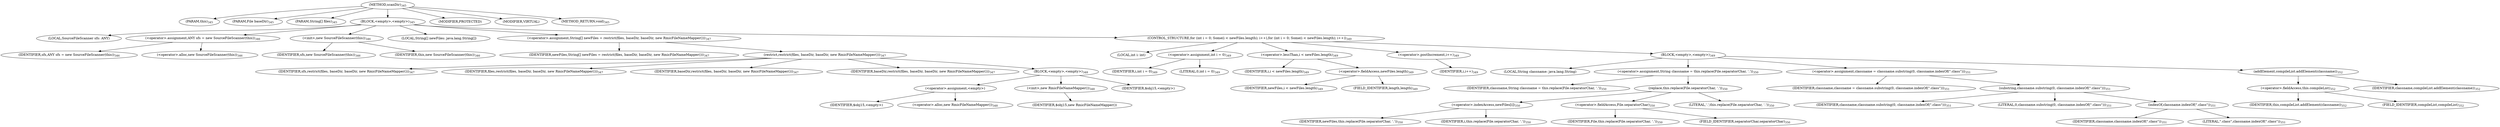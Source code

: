 digraph "scanDir" {  
"840" [label = <(METHOD,scanDir)<SUB>345</SUB>> ]
"54" [label = <(PARAM,this)<SUB>345</SUB>> ]
"841" [label = <(PARAM,File baseDir)<SUB>345</SUB>> ]
"842" [label = <(PARAM,String[] files)<SUB>345</SUB>> ]
"843" [label = <(BLOCK,&lt;empty&gt;,&lt;empty&gt;)<SUB>345</SUB>> ]
"56" [label = <(LOCAL,SourceFileScanner sfs: ANY)> ]
"844" [label = <(&lt;operator&gt;.assignment,ANY sfs = new SourceFileScanner(this))<SUB>346</SUB>> ]
"845" [label = <(IDENTIFIER,sfs,ANY sfs = new SourceFileScanner(this))<SUB>346</SUB>> ]
"846" [label = <(&lt;operator&gt;.alloc,new SourceFileScanner(this))<SUB>346</SUB>> ]
"847" [label = <(&lt;init&gt;,new SourceFileScanner(this))<SUB>346</SUB>> ]
"55" [label = <(IDENTIFIER,sfs,new SourceFileScanner(this))<SUB>346</SUB>> ]
"53" [label = <(IDENTIFIER,this,new SourceFileScanner(this))<SUB>346</SUB>> ]
"848" [label = <(LOCAL,String[] newFiles: java.lang.String[])> ]
"849" [label = <(&lt;operator&gt;.assignment,String[] newFiles = restrict(files, baseDir, baseDir, new RmicFileNameMapper()))<SUB>347</SUB>> ]
"850" [label = <(IDENTIFIER,newFiles,String[] newFiles = restrict(files, baseDir, baseDir, new RmicFileNameMapper()))<SUB>347</SUB>> ]
"851" [label = <(restrict,restrict(files, baseDir, baseDir, new RmicFileNameMapper()))<SUB>347</SUB>> ]
"852" [label = <(IDENTIFIER,sfs,restrict(files, baseDir, baseDir, new RmicFileNameMapper()))<SUB>347</SUB>> ]
"853" [label = <(IDENTIFIER,files,restrict(files, baseDir, baseDir, new RmicFileNameMapper()))<SUB>347</SUB>> ]
"854" [label = <(IDENTIFIER,baseDir,restrict(files, baseDir, baseDir, new RmicFileNameMapper()))<SUB>347</SUB>> ]
"855" [label = <(IDENTIFIER,baseDir,restrict(files, baseDir, baseDir, new RmicFileNameMapper()))<SUB>347</SUB>> ]
"856" [label = <(BLOCK,&lt;empty&gt;,&lt;empty&gt;)<SUB>348</SUB>> ]
"857" [label = <(&lt;operator&gt;.assignment,&lt;empty&gt;)> ]
"858" [label = <(IDENTIFIER,$obj15,&lt;empty&gt;)> ]
"859" [label = <(&lt;operator&gt;.alloc,new RmicFileNameMapper())<SUB>348</SUB>> ]
"860" [label = <(&lt;init&gt;,new RmicFileNameMapper())<SUB>348</SUB>> ]
"861" [label = <(IDENTIFIER,$obj15,new RmicFileNameMapper())> ]
"862" [label = <(IDENTIFIER,$obj15,&lt;empty&gt;)> ]
"863" [label = <(CONTROL_STRUCTURE,for (int i = 0; Some(i &lt; newFiles.length); i++),for (int i = 0; Some(i &lt; newFiles.length); i++))<SUB>349</SUB>> ]
"864" [label = <(LOCAL,int i: int)> ]
"865" [label = <(&lt;operator&gt;.assignment,int i = 0)<SUB>349</SUB>> ]
"866" [label = <(IDENTIFIER,i,int i = 0)<SUB>349</SUB>> ]
"867" [label = <(LITERAL,0,int i = 0)<SUB>349</SUB>> ]
"868" [label = <(&lt;operator&gt;.lessThan,i &lt; newFiles.length)<SUB>349</SUB>> ]
"869" [label = <(IDENTIFIER,i,i &lt; newFiles.length)<SUB>349</SUB>> ]
"870" [label = <(&lt;operator&gt;.fieldAccess,newFiles.length)<SUB>349</SUB>> ]
"871" [label = <(IDENTIFIER,newFiles,i &lt; newFiles.length)<SUB>349</SUB>> ]
"872" [label = <(FIELD_IDENTIFIER,length,length)<SUB>349</SUB>> ]
"873" [label = <(&lt;operator&gt;.postIncrement,i++)<SUB>349</SUB>> ]
"874" [label = <(IDENTIFIER,i,i++)<SUB>349</SUB>> ]
"875" [label = <(BLOCK,&lt;empty&gt;,&lt;empty&gt;)<SUB>349</SUB>> ]
"876" [label = <(LOCAL,String classname: java.lang.String)> ]
"877" [label = <(&lt;operator&gt;.assignment,String classname = this.replace(File.separatorChar, '.'))<SUB>350</SUB>> ]
"878" [label = <(IDENTIFIER,classname,String classname = this.replace(File.separatorChar, '.'))<SUB>350</SUB>> ]
"879" [label = <(replace,this.replace(File.separatorChar, '.'))<SUB>350</SUB>> ]
"880" [label = <(&lt;operator&gt;.indexAccess,newFiles[i])<SUB>350</SUB>> ]
"881" [label = <(IDENTIFIER,newFiles,this.replace(File.separatorChar, '.'))<SUB>350</SUB>> ]
"882" [label = <(IDENTIFIER,i,this.replace(File.separatorChar, '.'))<SUB>350</SUB>> ]
"883" [label = <(&lt;operator&gt;.fieldAccess,File.separatorChar)<SUB>350</SUB>> ]
"884" [label = <(IDENTIFIER,File,this.replace(File.separatorChar, '.'))<SUB>350</SUB>> ]
"885" [label = <(FIELD_IDENTIFIER,separatorChar,separatorChar)<SUB>350</SUB>> ]
"886" [label = <(LITERAL,'.',this.replace(File.separatorChar, '.'))<SUB>350</SUB>> ]
"887" [label = <(&lt;operator&gt;.assignment,classname = classname.substring(0, classname.indexOf(&quot;.class&quot;)))<SUB>351</SUB>> ]
"888" [label = <(IDENTIFIER,classname,classname = classname.substring(0, classname.indexOf(&quot;.class&quot;)))<SUB>351</SUB>> ]
"889" [label = <(substring,classname.substring(0, classname.indexOf(&quot;.class&quot;)))<SUB>351</SUB>> ]
"890" [label = <(IDENTIFIER,classname,classname.substring(0, classname.indexOf(&quot;.class&quot;)))<SUB>351</SUB>> ]
"891" [label = <(LITERAL,0,classname.substring(0, classname.indexOf(&quot;.class&quot;)))<SUB>351</SUB>> ]
"892" [label = <(indexOf,classname.indexOf(&quot;.class&quot;))<SUB>351</SUB>> ]
"893" [label = <(IDENTIFIER,classname,classname.indexOf(&quot;.class&quot;))<SUB>351</SUB>> ]
"894" [label = <(LITERAL,&quot;.class&quot;,classname.indexOf(&quot;.class&quot;))<SUB>351</SUB>> ]
"895" [label = <(addElement,compileList.addElement(classname))<SUB>352</SUB>> ]
"896" [label = <(&lt;operator&gt;.fieldAccess,this.compileList)<SUB>352</SUB>> ]
"897" [label = <(IDENTIFIER,this,compileList.addElement(classname))<SUB>352</SUB>> ]
"898" [label = <(FIELD_IDENTIFIER,compileList,compileList)<SUB>352</SUB>> ]
"899" [label = <(IDENTIFIER,classname,compileList.addElement(classname))<SUB>352</SUB>> ]
"900" [label = <(MODIFIER,PROTECTED)> ]
"901" [label = <(MODIFIER,VIRTUAL)> ]
"902" [label = <(METHOD_RETURN,void)<SUB>345</SUB>> ]
  "840" -> "54" 
  "840" -> "841" 
  "840" -> "842" 
  "840" -> "843" 
  "840" -> "900" 
  "840" -> "901" 
  "840" -> "902" 
  "843" -> "56" 
  "843" -> "844" 
  "843" -> "847" 
  "843" -> "848" 
  "843" -> "849" 
  "843" -> "863" 
  "844" -> "845" 
  "844" -> "846" 
  "847" -> "55" 
  "847" -> "53" 
  "849" -> "850" 
  "849" -> "851" 
  "851" -> "852" 
  "851" -> "853" 
  "851" -> "854" 
  "851" -> "855" 
  "851" -> "856" 
  "856" -> "857" 
  "856" -> "860" 
  "856" -> "862" 
  "857" -> "858" 
  "857" -> "859" 
  "860" -> "861" 
  "863" -> "864" 
  "863" -> "865" 
  "863" -> "868" 
  "863" -> "873" 
  "863" -> "875" 
  "865" -> "866" 
  "865" -> "867" 
  "868" -> "869" 
  "868" -> "870" 
  "870" -> "871" 
  "870" -> "872" 
  "873" -> "874" 
  "875" -> "876" 
  "875" -> "877" 
  "875" -> "887" 
  "875" -> "895" 
  "877" -> "878" 
  "877" -> "879" 
  "879" -> "880" 
  "879" -> "883" 
  "879" -> "886" 
  "880" -> "881" 
  "880" -> "882" 
  "883" -> "884" 
  "883" -> "885" 
  "887" -> "888" 
  "887" -> "889" 
  "889" -> "890" 
  "889" -> "891" 
  "889" -> "892" 
  "892" -> "893" 
  "892" -> "894" 
  "895" -> "896" 
  "895" -> "899" 
  "896" -> "897" 
  "896" -> "898" 
}
